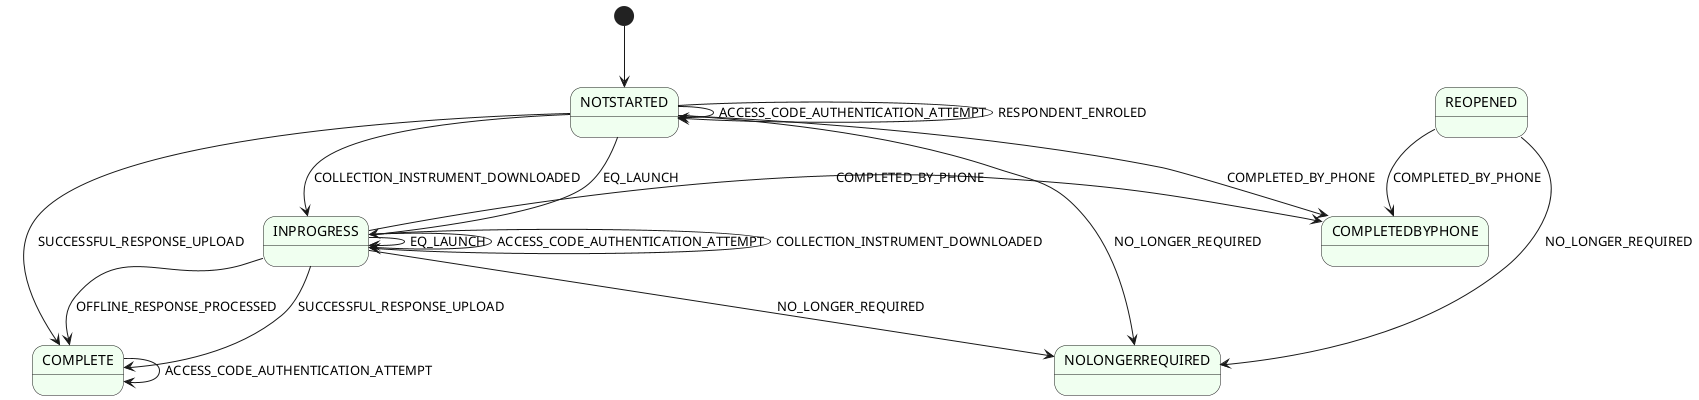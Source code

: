 @startuml
skinparam state {
    BackgroundColor HoneyDew
}

[*] --> NOTSTARTED
NOTSTARTED --> INPROGRESS : COLLECTION_INSTRUMENT_DOWNLOADED
NOTSTARTED --> INPROGRESS : EQ_LAUNCH
NOTSTARTED --> COMPLETE : SUCCESSFUL_RESPONSE_UPLOAD
NOTSTARTED --> NOTSTARTED: ACCESS_CODE_AUTHENTICATION_ATTEMPT
NOTSTARTED --> NOTSTARTED: RESPONDENT_ENROLED

NOTSTARTED --> COMPLETEDBYPHONE : COMPLETED_BY_PHONE
NOTSTARTED --> NOLONGERREQUIRED : NO_LONGER_REQUIRED
    
INPROGRESS --> COMPLETE : OFFLINE_RESPONSE_PROCESSED
INPROGRESS --> COMPLETE : SUCCESSFUL_RESPONSE_UPLOAD
INPROGRESS -> INPROGRESS: EQ_LAUNCH
INPROGRESS -> INPROGRESS: ACCESS_CODE_AUTHENTICATION_ATTEMPT
INPROGRESS -> INPROGRESS: COLLECTION_INSTRUMENT_DOWNLOADED
INPROGRESS -> COMPLETEDBYPHONE : COMPLETED_BY_PHONE
INPROGRESS --> NOLONGERREQUIRED : NO_LONGER_REQUIRED

REOPENED --> COMPLETEDBYPHONE : COMPLETED_BY_PHONE
REOPENED --> NOLONGERREQUIRED : NO_LONGER_REQUIRED

COMPLETE --> COMPLETE : ACCESS_CODE_AUTHENTICATION_ATTEMPT
@enduml

